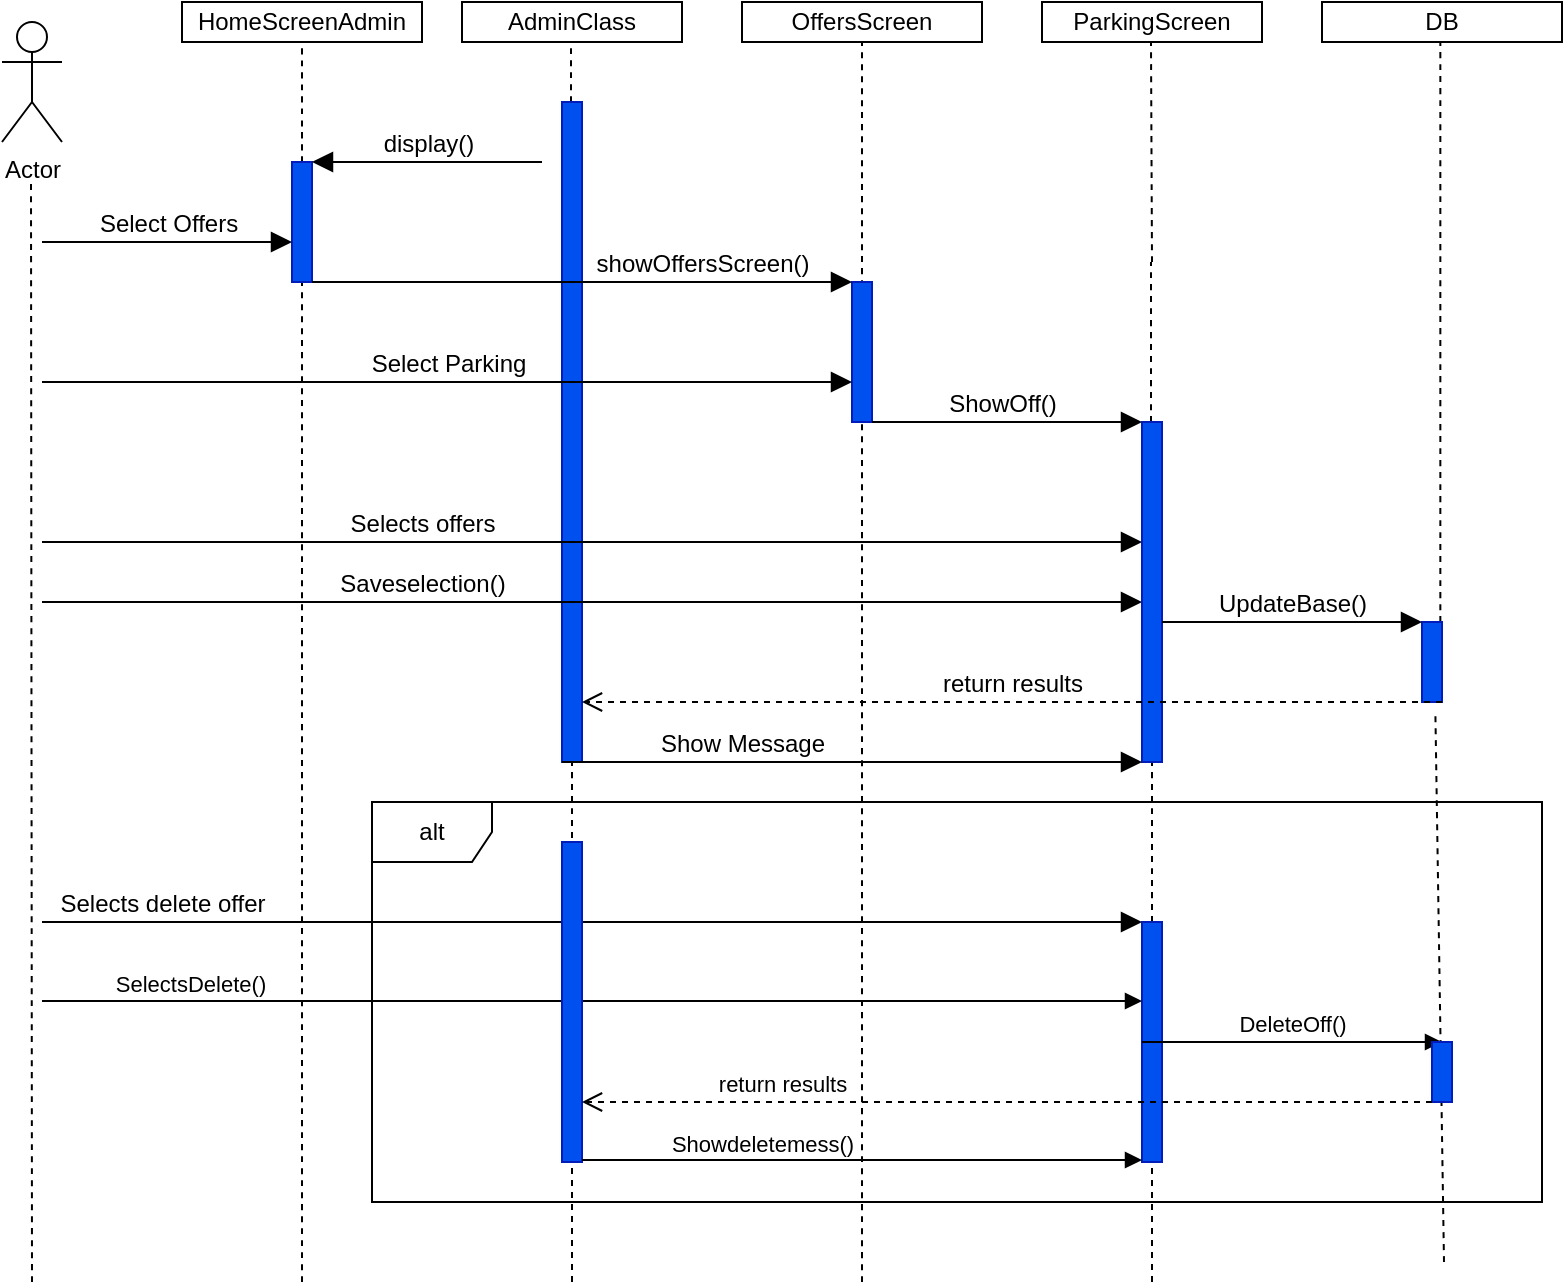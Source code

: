 <mxfile version="27.0.5">
  <diagram name="Page-1" id="2YBvvXClWsGukQMizWep">
    <mxGraphModel dx="1281" dy="567" grid="1" gridSize="10" guides="1" tooltips="1" connect="1" arrows="1" fold="1" page="1" pageScale="1" pageWidth="850" pageHeight="1100" math="0" shadow="0">
      <root>
        <mxCell id="0" />
        <mxCell id="1" parent="0" />
        <mxCell id="5y46x8tf9IevXGczSYyH-1" value="Actor" style="shape=umlActor;verticalLabelPosition=bottom;verticalAlign=top;html=1;outlineConnect=0;" parent="1" vertex="1">
          <mxGeometry x="20" y="30" width="30" height="60" as="geometry" />
        </mxCell>
        <mxCell id="5y46x8tf9IevXGczSYyH-2" value="DB" style="rounded=0;whiteSpace=wrap;html=1;" parent="1" vertex="1">
          <mxGeometry x="680" y="20" width="120" height="20" as="geometry" />
        </mxCell>
        <mxCell id="5y46x8tf9IevXGczSYyH-3" value="AdminClass" style="rounded=0;whiteSpace=wrap;html=1;" parent="1" vertex="1">
          <mxGeometry x="250" y="20" width="110" height="20" as="geometry" />
        </mxCell>
        <mxCell id="5y46x8tf9IevXGczSYyH-4" value="OffersScreen" style="rounded=0;whiteSpace=wrap;html=1;" parent="1" vertex="1">
          <mxGeometry x="390" y="20" width="120" height="20" as="geometry" />
        </mxCell>
        <mxCell id="5y46x8tf9IevXGczSYyH-5" value="HomeScreenAdmin" style="rounded=0;whiteSpace=wrap;html=1;" parent="1" vertex="1">
          <mxGeometry x="110" y="20" width="120" height="20" as="geometry" />
        </mxCell>
        <mxCell id="5y46x8tf9IevXGczSYyH-6" value="" style="endArrow=none;dashed=1;html=1;rounded=0;fontSize=12;startSize=8;endSize=8;curved=1;entryX=0.5;entryY=1;entryDx=0;entryDy=0;" parent="1" target="5y46x8tf9IevXGczSYyH-4" edge="1">
          <mxGeometry width="50" height="50" relative="1" as="geometry">
            <mxPoint x="450" y="660" as="sourcePoint" />
            <mxPoint x="450" y="110" as="targetPoint" />
          </mxGeometry>
        </mxCell>
        <mxCell id="5y46x8tf9IevXGczSYyH-7" value="" style="endArrow=none;dashed=1;html=1;rounded=0;fontSize=12;startSize=8;endSize=8;curved=1;" parent="1" source="5y46x8tf9IevXGczSYyH-13" edge="1">
          <mxGeometry width="50" height="50" relative="1" as="geometry">
            <mxPoint x="304.5" y="570" as="sourcePoint" />
            <mxPoint x="304.5" y="40" as="targetPoint" />
          </mxGeometry>
        </mxCell>
        <mxCell id="5y46x8tf9IevXGczSYyH-8" value="" style="endArrow=none;dashed=1;html=1;rounded=0;fontSize=12;startSize=8;endSize=8;curved=1;" parent="1" source="5y46x8tf9IevXGczSYyH-15" edge="1">
          <mxGeometry width="50" height="50" relative="1" as="geometry">
            <mxPoint x="170" y="570" as="sourcePoint" />
            <mxPoint x="170" y="40" as="targetPoint" />
          </mxGeometry>
        </mxCell>
        <mxCell id="5y46x8tf9IevXGczSYyH-9" value="" style="endArrow=none;dashed=1;html=1;rounded=0;fontSize=12;startSize=8;endSize=8;curved=1;" parent="1" edge="1">
          <mxGeometry width="50" height="50" relative="1" as="geometry">
            <mxPoint x="35" y="660" as="sourcePoint" />
            <mxPoint x="34.5" y="110" as="targetPoint" />
          </mxGeometry>
        </mxCell>
        <mxCell id="5y46x8tf9IevXGczSYyH-12" value="" style="html=1;points=[[0,0,0,0,5],[0,1,0,0,-5],[1,0,0,0,5],[1,1,0,0,-5]];perimeter=orthogonalPerimeter;outlineConnect=0;targetShapes=umlLifeline;portConstraint=eastwest;newEdgeStyle={&quot;curved&quot;:0,&quot;rounded&quot;:0};fillColor=#0050ef;fontColor=#ffffff;strokeColor=#001DBC;" parent="1" vertex="1">
          <mxGeometry x="445" y="160" width="10" height="70" as="geometry" />
        </mxCell>
        <mxCell id="5y46x8tf9IevXGczSYyH-14" value="" style="endArrow=none;dashed=1;html=1;rounded=0;fontSize=12;startSize=8;endSize=8;curved=1;" parent="1" target="5y46x8tf9IevXGczSYyH-15" edge="1">
          <mxGeometry width="50" height="50" relative="1" as="geometry">
            <mxPoint x="170" y="660" as="sourcePoint" />
            <mxPoint x="170" y="40" as="targetPoint" />
          </mxGeometry>
        </mxCell>
        <mxCell id="5y46x8tf9IevXGczSYyH-15" value="" style="html=1;points=[[0,0,0,0,5],[0,1,0,0,-5],[1,0,0,0,5],[1,1,0,0,-5]];perimeter=orthogonalPerimeter;outlineConnect=0;targetShapes=umlLifeline;portConstraint=eastwest;newEdgeStyle={&quot;curved&quot;:0,&quot;rounded&quot;:0};fillColor=#0050ef;fontColor=#ffffff;strokeColor=#001DBC;" parent="1" vertex="1">
          <mxGeometry x="165" y="100" width="10" height="60" as="geometry" />
        </mxCell>
        <mxCell id="5y46x8tf9IevXGczSYyH-16" value="" style="endArrow=none;dashed=1;html=1;rounded=0;fontSize=12;startSize=8;endSize=8;curved=1;" parent="1" target="5y46x8tf9IevXGczSYyH-13" edge="1">
          <mxGeometry width="50" height="50" relative="1" as="geometry">
            <mxPoint x="305" y="660" as="sourcePoint" />
            <mxPoint x="304.5" y="40" as="targetPoint" />
          </mxGeometry>
        </mxCell>
        <mxCell id="5y46x8tf9IevXGczSYyH-13" value="" style="html=1;points=[[0,0,0,0,5],[0,1,0,0,-5],[1,0,0,0,5],[1,1,0,0,-5]];perimeter=orthogonalPerimeter;outlineConnect=0;targetShapes=umlLifeline;portConstraint=eastwest;newEdgeStyle={&quot;curved&quot;:0,&quot;rounded&quot;:0};fillColor=#0050ef;fontColor=#ffffff;strokeColor=#001DBC;" parent="1" vertex="1">
          <mxGeometry x="300" y="70" width="10" height="330" as="geometry" />
        </mxCell>
        <mxCell id="5y46x8tf9IevXGczSYyH-17" value="Select Offers" style="html=1;verticalAlign=bottom;endArrow=block;curved=0;rounded=0;fontSize=12;startSize=8;endSize=8;" parent="1" target="5y46x8tf9IevXGczSYyH-15" edge="1">
          <mxGeometry width="80" relative="1" as="geometry">
            <mxPoint x="40" y="140" as="sourcePoint" />
            <mxPoint x="120" y="139.5" as="targetPoint" />
          </mxGeometry>
        </mxCell>
        <mxCell id="5y46x8tf9IevXGczSYyH-18" value="display()" style="html=1;verticalAlign=bottom;endArrow=block;curved=0;rounded=0;fontSize=12;startSize=8;endSize=8;" parent="1" target="5y46x8tf9IevXGczSYyH-15" edge="1">
          <mxGeometry width="80" relative="1" as="geometry">
            <mxPoint x="290" y="100" as="sourcePoint" />
            <mxPoint x="200" y="100" as="targetPoint" />
          </mxGeometry>
        </mxCell>
        <mxCell id="5y46x8tf9IevXGczSYyH-19" value="showOffersScreen()" style="html=1;verticalAlign=bottom;endArrow=block;curved=0;rounded=0;fontSize=12;startSize=8;endSize=8;" parent="1" target="5y46x8tf9IevXGczSYyH-12" edge="1">
          <mxGeometry x="0.444" width="80" relative="1" as="geometry">
            <mxPoint x="175" y="160" as="sourcePoint" />
            <mxPoint x="440" y="160" as="targetPoint" />
            <mxPoint as="offset" />
          </mxGeometry>
        </mxCell>
        <mxCell id="5y46x8tf9IevXGczSYyH-23" value="" style="endArrow=none;dashed=1;html=1;rounded=0;fontSize=12;startSize=8;endSize=8;curved=1;entryX=0.667;entryY=1.1;entryDx=0;entryDy=0;entryPerimeter=0;" parent="1" source="5y46x8tf9IevXGczSYyH-22" edge="1">
          <mxGeometry width="50" height="50" relative="1" as="geometry">
            <mxPoint x="740.83" y="570" as="sourcePoint" />
            <mxPoint x="739.17" y="40" as="targetPoint" />
          </mxGeometry>
        </mxCell>
        <mxCell id="5y46x8tf9IevXGczSYyH-24" value="Select Parking" style="html=1;verticalAlign=bottom;endArrow=block;curved=0;rounded=0;fontSize=12;startSize=8;endSize=8;" parent="1" target="5y46x8tf9IevXGczSYyH-12" edge="1">
          <mxGeometry width="80" relative="1" as="geometry">
            <mxPoint x="40" y="210" as="sourcePoint" />
            <mxPoint x="140" y="210" as="targetPoint" />
          </mxGeometry>
        </mxCell>
        <mxCell id="5y46x8tf9IevXGczSYyH-26" value="ShowOff()" style="html=1;verticalAlign=bottom;endArrow=block;curved=0;rounded=0;fontSize=12;startSize=8;endSize=8;" parent="1" source="5y46x8tf9IevXGczSYyH-12" target="5y46x8tf9IevXGczSYyH-35" edge="1">
          <mxGeometry x="-0.037" width="80" relative="1" as="geometry">
            <mxPoint x="450" y="220" as="sourcePoint" />
            <mxPoint x="490" y="290" as="targetPoint" />
            <Array as="points">
              <mxPoint x="500" y="230" />
            </Array>
            <mxPoint as="offset" />
          </mxGeometry>
        </mxCell>
        <mxCell id="5y46x8tf9IevXGczSYyH-27" value="Selects offers" style="html=1;verticalAlign=bottom;endArrow=block;curved=0;rounded=0;fontSize=12;startSize=8;endSize=8;" parent="1" target="5y46x8tf9IevXGczSYyH-35" edge="1">
          <mxGeometry x="-0.309" width="80" relative="1" as="geometry">
            <mxPoint x="40" y="290" as="sourcePoint" />
            <mxPoint x="430" y="290" as="targetPoint" />
            <mxPoint as="offset" />
          </mxGeometry>
        </mxCell>
        <mxCell id="5y46x8tf9IevXGczSYyH-28" value="Saveselection()" style="html=1;verticalAlign=bottom;endArrow=block;curved=0;rounded=0;fontSize=12;startSize=8;endSize=8;" parent="1" edge="1">
          <mxGeometry x="-0.309" width="80" relative="1" as="geometry">
            <mxPoint x="40" y="320" as="sourcePoint" />
            <mxPoint x="590" y="320" as="targetPoint" />
            <mxPoint as="offset" />
          </mxGeometry>
        </mxCell>
        <mxCell id="5y46x8tf9IevXGczSYyH-30" value="" style="endArrow=none;dashed=1;html=1;rounded=0;fontSize=12;startSize=8;endSize=8;curved=1;entryX=0.667;entryY=1.1;entryDx=0;entryDy=0;entryPerimeter=0;" parent="1" target="5y46x8tf9IevXGczSYyH-22" edge="1">
          <mxGeometry width="50" height="50" relative="1" as="geometry">
            <mxPoint x="741" y="650" as="sourcePoint" />
            <mxPoint x="739.17" y="40" as="targetPoint" />
          </mxGeometry>
        </mxCell>
        <mxCell id="5y46x8tf9IevXGczSYyH-22" value="" style="html=1;points=[[0,0,0,0,5],[0,1,0,0,-5],[1,0,0,0,5],[1,1,0,0,-5]];perimeter=orthogonalPerimeter;outlineConnect=0;targetShapes=umlLifeline;portConstraint=eastwest;newEdgeStyle={&quot;curved&quot;:0,&quot;rounded&quot;:0};fillColor=#0050ef;fontColor=#ffffff;strokeColor=#001DBC;" parent="1" vertex="1">
          <mxGeometry x="730" y="330" width="10" height="40" as="geometry" />
        </mxCell>
        <mxCell id="5y46x8tf9IevXGczSYyH-32" value="ParkingScreen" style="rounded=0;whiteSpace=wrap;html=1;" parent="1" vertex="1">
          <mxGeometry x="540" y="20" width="110" height="20" as="geometry" />
        </mxCell>
        <mxCell id="5y46x8tf9IevXGczSYyH-33" value="" style="endArrow=none;dashed=1;html=1;rounded=0;fontSize=12;startSize=8;endSize=8;curved=1;" parent="1" edge="1">
          <mxGeometry width="50" height="50" relative="1" as="geometry">
            <mxPoint x="595" y="150" as="sourcePoint" />
            <mxPoint x="594.5" y="40" as="targetPoint" />
          </mxGeometry>
        </mxCell>
        <mxCell id="5y46x8tf9IevXGczSYyH-36" value="" style="endArrow=none;dashed=1;html=1;rounded=0;fontSize=12;startSize=8;endSize=8;curved=1;" parent="1" source="5y46x8tf9IevXGczSYyH-35" edge="1">
          <mxGeometry width="50" height="50" relative="1" as="geometry">
            <mxPoint x="594.5" y="550" as="sourcePoint" />
            <mxPoint x="594.5" y="150" as="targetPoint" />
          </mxGeometry>
        </mxCell>
        <mxCell id="5y46x8tf9IevXGczSYyH-37" value="" style="endArrow=none;dashed=1;html=1;rounded=0;fontSize=12;startSize=8;endSize=8;curved=1;" parent="1" target="5y46x8tf9IevXGczSYyH-35" edge="1">
          <mxGeometry width="50" height="50" relative="1" as="geometry">
            <mxPoint x="595" y="660" as="sourcePoint" />
            <mxPoint x="594.5" y="150" as="targetPoint" />
          </mxGeometry>
        </mxCell>
        <mxCell id="5y46x8tf9IevXGczSYyH-35" value="" style="html=1;points=[[0,0,0,0,5],[0,1,0,0,-5],[1,0,0,0,5],[1,1,0,0,-5]];perimeter=orthogonalPerimeter;outlineConnect=0;targetShapes=umlLifeline;portConstraint=eastwest;newEdgeStyle={&quot;curved&quot;:0,&quot;rounded&quot;:0};fillColor=#0050ef;fontColor=#ffffff;strokeColor=#001DBC;" parent="1" vertex="1">
          <mxGeometry x="590" y="230" width="10" height="170" as="geometry" />
        </mxCell>
        <mxCell id="5y46x8tf9IevXGczSYyH-38" style="edgeStyle=none;curved=0;rounded=0;orthogonalLoop=1;jettySize=auto;html=1;exitX=0;exitY=1;exitDx=0;exitDy=-5;exitPerimeter=0;fontSize=12;startSize=8;endSize=8;" parent="1" source="5y46x8tf9IevXGczSYyH-12" target="5y46x8tf9IevXGczSYyH-12" edge="1">
          <mxGeometry relative="1" as="geometry" />
        </mxCell>
        <mxCell id="5y46x8tf9IevXGczSYyH-40" value="UpdateBase()" style="html=1;verticalAlign=bottom;endArrow=block;curved=0;rounded=0;fontSize=12;startSize=8;endSize=8;" parent="1" target="5y46x8tf9IevXGczSYyH-22" edge="1">
          <mxGeometry width="80" relative="1" as="geometry">
            <mxPoint x="600" y="330" as="sourcePoint" />
            <mxPoint x="680" y="330" as="targetPoint" />
          </mxGeometry>
        </mxCell>
        <mxCell id="5y46x8tf9IevXGczSYyH-41" value="return results" style="html=1;verticalAlign=bottom;endArrow=open;dashed=1;endSize=8;curved=0;rounded=0;fontSize=12;" parent="1" target="5y46x8tf9IevXGczSYyH-13" edge="1">
          <mxGeometry relative="1" as="geometry">
            <mxPoint x="740" y="370" as="sourcePoint" />
            <mxPoint x="660" y="370" as="targetPoint" />
          </mxGeometry>
        </mxCell>
        <mxCell id="5y46x8tf9IevXGczSYyH-42" value="Show Message" style="html=1;verticalAlign=bottom;endArrow=block;curved=0;rounded=0;fontSize=12;startSize=8;endSize=8;" parent="1" target="5y46x8tf9IevXGczSYyH-35" edge="1">
          <mxGeometry x="-0.379" width="80" relative="1" as="geometry">
            <mxPoint x="300" y="400" as="sourcePoint" />
            <mxPoint x="380" y="400" as="targetPoint" />
            <mxPoint as="offset" />
          </mxGeometry>
        </mxCell>
        <mxCell id="5y46x8tf9IevXGczSYyH-43" value="alt" style="shape=umlFrame;whiteSpace=wrap;html=1;pointerEvents=0;" parent="1" vertex="1">
          <mxGeometry x="205" y="420" width="585" height="200" as="geometry" />
        </mxCell>
        <mxCell id="5y46x8tf9IevXGczSYyH-44" value="Selects delete offer" style="html=1;verticalAlign=bottom;endArrow=block;curved=0;rounded=0;fontSize=12;startSize=8;endSize=8;" parent="1" edge="1">
          <mxGeometry x="-0.782" width="80" relative="1" as="geometry">
            <mxPoint x="40" y="480" as="sourcePoint" />
            <mxPoint x="590" y="480" as="targetPoint" />
            <mxPoint as="offset" />
          </mxGeometry>
        </mxCell>
        <mxCell id="5y46x8tf9IevXGczSYyH-45" value="" style="html=1;points=[[0,0,0,0,5],[0,1,0,0,-5],[1,0,0,0,5],[1,1,0,0,-5]];perimeter=orthogonalPerimeter;outlineConnect=0;targetShapes=umlLifeline;portConstraint=eastwest;newEdgeStyle={&quot;curved&quot;:0,&quot;rounded&quot;:0};fillColor=#0050ef;fontColor=#ffffff;strokeColor=#001DBC;" parent="1" vertex="1">
          <mxGeometry x="590" y="480" width="10" height="120" as="geometry" />
        </mxCell>
        <mxCell id="5y46x8tf9IevXGczSYyH-46" value="SelectsDelete()" style="html=1;verticalAlign=bottom;endArrow=block;curved=0;rounded=0;" parent="1" target="5y46x8tf9IevXGczSYyH-45" edge="1">
          <mxGeometry x="-0.733" width="80" relative="1" as="geometry">
            <mxPoint x="40" y="519.5" as="sourcePoint" />
            <mxPoint x="485" y="519.5" as="targetPoint" />
            <mxPoint as="offset" />
          </mxGeometry>
        </mxCell>
        <mxCell id="5y46x8tf9IevXGczSYyH-47" value="DeleteOff()" style="html=1;verticalAlign=bottom;endArrow=block;curved=0;rounded=0;" parent="1" edge="1">
          <mxGeometry width="80" relative="1" as="geometry">
            <mxPoint x="590" y="540" as="sourcePoint" />
            <mxPoint x="740" y="540" as="targetPoint" />
          </mxGeometry>
        </mxCell>
        <mxCell id="5y46x8tf9IevXGczSYyH-48" value="" style="html=1;points=[[0,0,0,0,5],[0,1,0,0,-5],[1,0,0,0,5],[1,1,0,0,-5]];perimeter=orthogonalPerimeter;outlineConnect=0;targetShapes=umlLifeline;portConstraint=eastwest;newEdgeStyle={&quot;curved&quot;:0,&quot;rounded&quot;:0};fillColor=#0050ef;fontColor=#ffffff;strokeColor=#001DBC;" parent="1" vertex="1">
          <mxGeometry x="735" y="540" width="10" height="30" as="geometry" />
        </mxCell>
        <mxCell id="5y46x8tf9IevXGczSYyH-49" value="" style="html=1;points=[[0,0,0,0,5],[0,1,0,0,-5],[1,0,0,0,5],[1,1,0,0,-5]];perimeter=orthogonalPerimeter;outlineConnect=0;targetShapes=umlLifeline;portConstraint=eastwest;newEdgeStyle={&quot;curved&quot;:0,&quot;rounded&quot;:0};fillColor=#0050ef;fontColor=#ffffff;strokeColor=#001DBC;" parent="1" vertex="1">
          <mxGeometry x="300" y="440" width="10" height="160" as="geometry" />
        </mxCell>
        <mxCell id="5y46x8tf9IevXGczSYyH-50" value="return results" style="html=1;verticalAlign=bottom;endArrow=open;dashed=1;endSize=8;curved=0;rounded=0;" parent="1" source="5y46x8tf9IevXGczSYyH-48" edge="1">
          <mxGeometry x="0.529" relative="1" as="geometry">
            <mxPoint x="650" y="570" as="sourcePoint" />
            <mxPoint x="310" y="570" as="targetPoint" />
            <mxPoint as="offset" />
          </mxGeometry>
        </mxCell>
        <mxCell id="5y46x8tf9IevXGczSYyH-51" value="Showdeletemess()" style="html=1;verticalAlign=bottom;endArrow=block;curved=0;rounded=0;" parent="1" target="5y46x8tf9IevXGczSYyH-45" edge="1">
          <mxGeometry x="-0.357" y="-1" width="80" relative="1" as="geometry">
            <mxPoint x="310" y="599" as="sourcePoint" />
            <mxPoint x="475" y="599" as="targetPoint" />
            <mxPoint as="offset" />
          </mxGeometry>
        </mxCell>
      </root>
    </mxGraphModel>
  </diagram>
</mxfile>
